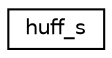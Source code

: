 digraph "Graphical Class Hierarchy"
{
 // LATEX_PDF_SIZE
  edge [fontname="Helvetica",fontsize="10",labelfontname="Helvetica",labelfontsize="10"];
  node [fontname="Helvetica",fontsize="10",shape=record];
  rankdir="LR";
  Node0 [label="huff_s",height=0.2,width=0.4,color="black", fillcolor="white", style="filled",URL="$structhuff__s.html",tooltip=" "];
}
